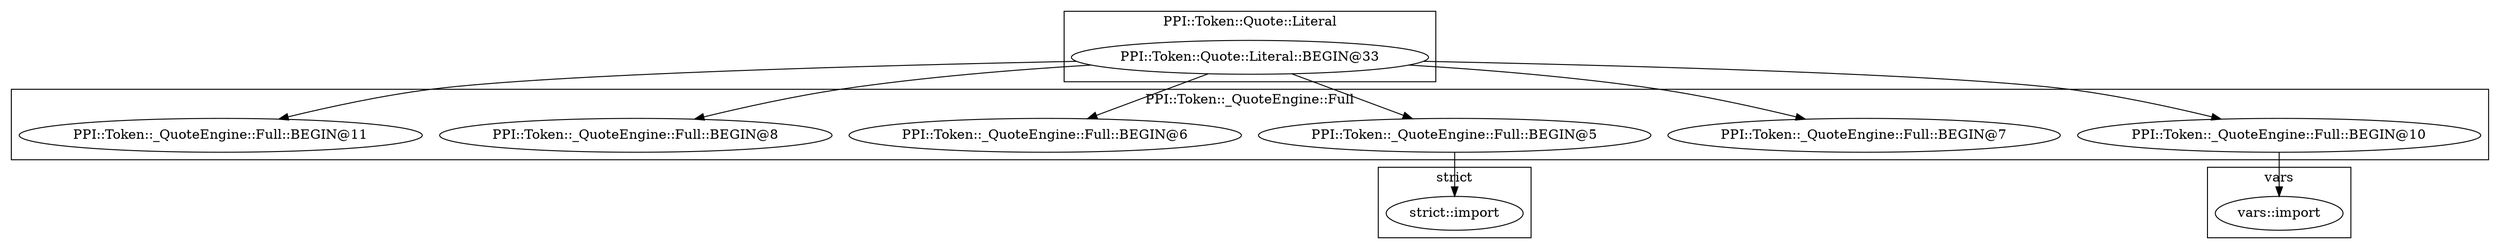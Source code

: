 digraph {
graph [overlap=false]
subgraph cluster_PPI_Token__QuoteEngine_Full {
	label="PPI::Token::_QuoteEngine::Full";
	"PPI::Token::_QuoteEngine::Full::BEGIN@5";
	"PPI::Token::_QuoteEngine::Full::BEGIN@7";
	"PPI::Token::_QuoteEngine::Full::BEGIN@10";
	"PPI::Token::_QuoteEngine::Full::BEGIN@6";
	"PPI::Token::_QuoteEngine::Full::BEGIN@8";
	"PPI::Token::_QuoteEngine::Full::BEGIN@11";
}
subgraph cluster_PPI_Token_Quote_Literal {
	label="PPI::Token::Quote::Literal";
	"PPI::Token::Quote::Literal::BEGIN@33";
}
subgraph cluster_vars {
	label="vars";
	"vars::import";
}
subgraph cluster_strict {
	label="strict";
	"strict::import";
}
"PPI::Token::Quote::Literal::BEGIN@33" -> "PPI::Token::_QuoteEngine::Full::BEGIN@11";
"PPI::Token::Quote::Literal::BEGIN@33" -> "PPI::Token::_QuoteEngine::Full::BEGIN@10";
"PPI::Token::Quote::Literal::BEGIN@33" -> "PPI::Token::_QuoteEngine::Full::BEGIN@5";
"PPI::Token::_QuoteEngine::Full::BEGIN@5" -> "strict::import";
"PPI::Token::Quote::Literal::BEGIN@33" -> "PPI::Token::_QuoteEngine::Full::BEGIN@7";
"PPI::Token::_QuoteEngine::Full::BEGIN@10" -> "vars::import";
"PPI::Token::Quote::Literal::BEGIN@33" -> "PPI::Token::_QuoteEngine::Full::BEGIN@6";
"PPI::Token::Quote::Literal::BEGIN@33" -> "PPI::Token::_QuoteEngine::Full::BEGIN@8";
}
